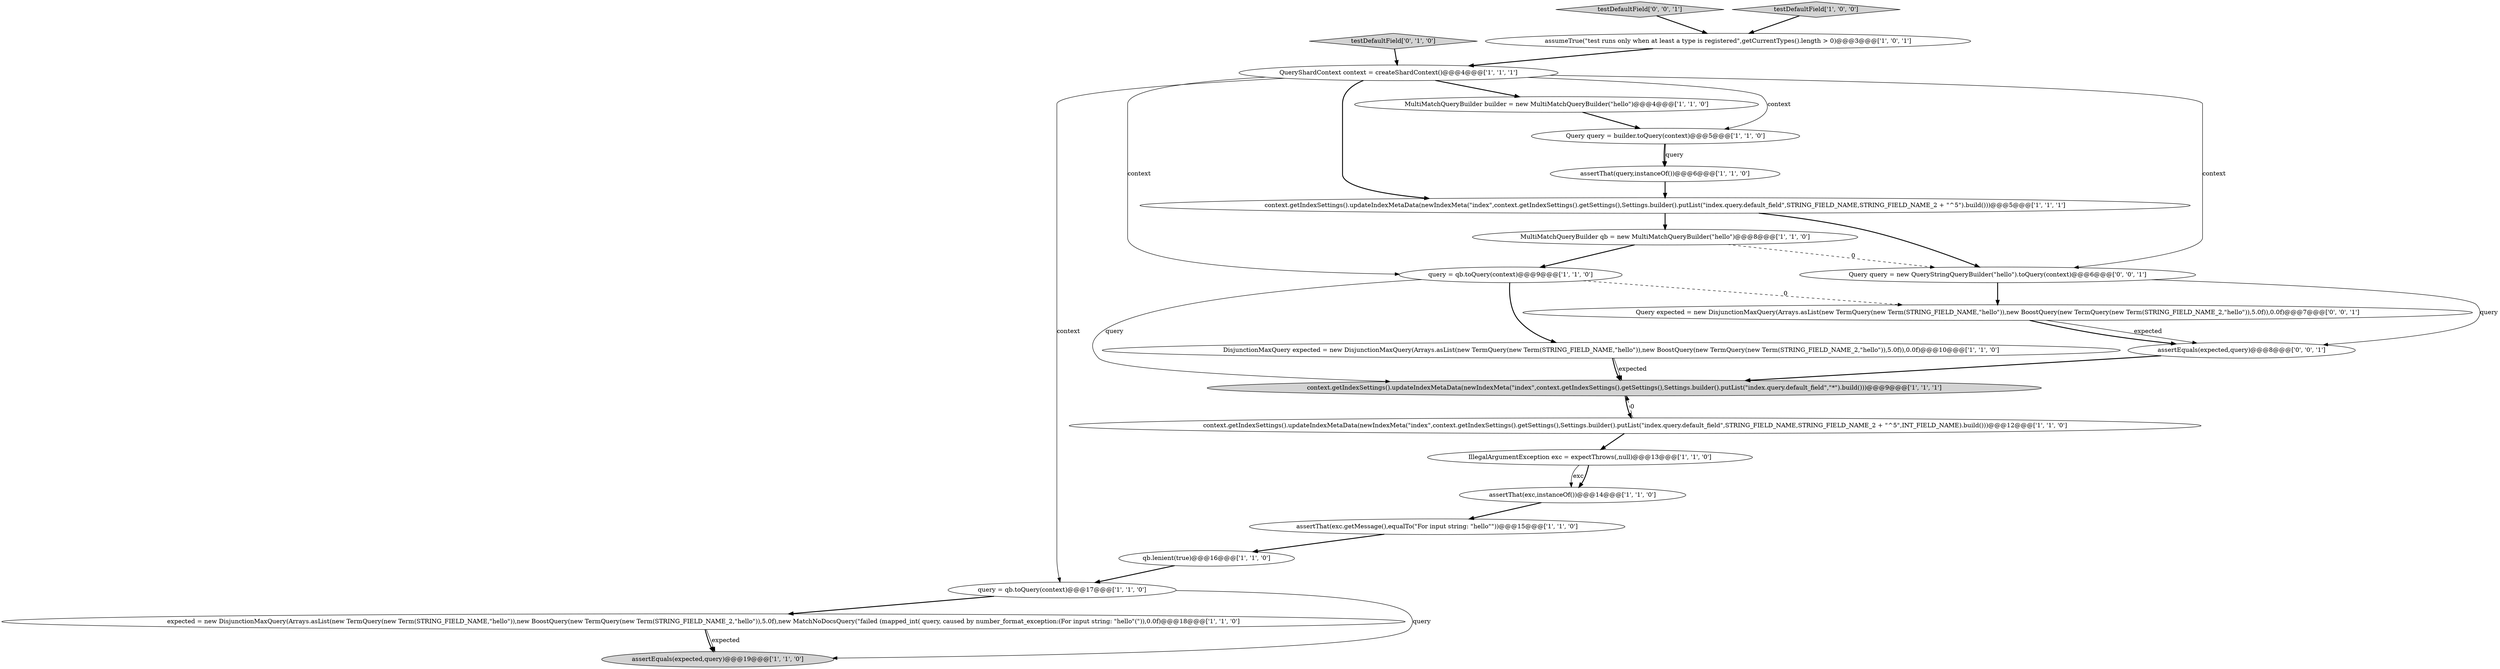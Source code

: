 digraph {
4 [style = filled, label = "IllegalArgumentException exc = expectThrows(,null)@@@13@@@['1', '1', '0']", fillcolor = white, shape = ellipse image = "AAA0AAABBB1BBB"];
14 [style = filled, label = "expected = new DisjunctionMaxQuery(Arrays.asList(new TermQuery(new Term(STRING_FIELD_NAME,\"hello\")),new BoostQuery(new TermQuery(new Term(STRING_FIELD_NAME_2,\"hello\")),5.0f),new MatchNoDocsQuery(\"failed (mapped_int( query, caused by number_format_exception:(For input string: \"hello\"(\")),0.0f)@@@18@@@['1', '1', '0']", fillcolor = white, shape = ellipse image = "AAA0AAABBB1BBB"];
9 [style = filled, label = "query = qb.toQuery(context)@@@17@@@['1', '1', '0']", fillcolor = white, shape = ellipse image = "AAA0AAABBB1BBB"];
7 [style = filled, label = "MultiMatchQueryBuilder qb = new MultiMatchQueryBuilder(\"hello\")@@@8@@@['1', '1', '0']", fillcolor = white, shape = ellipse image = "AAA0AAABBB1BBB"];
3 [style = filled, label = "context.getIndexSettings().updateIndexMetaData(newIndexMeta(\"index\",context.getIndexSettings().getSettings(),Settings.builder().putList(\"index.query.default_field\",STRING_FIELD_NAME,STRING_FIELD_NAME_2 + \"^5\",INT_FIELD_NAME).build()))@@@12@@@['1', '1', '0']", fillcolor = white, shape = ellipse image = "AAA0AAABBB1BBB"];
19 [style = filled, label = "testDefaultField['0', '1', '0']", fillcolor = lightgray, shape = diamond image = "AAA0AAABBB2BBB"];
8 [style = filled, label = "assertEquals(expected,query)@@@19@@@['1', '1', '0']", fillcolor = lightgray, shape = ellipse image = "AAA0AAABBB1BBB"];
20 [style = filled, label = "Query query = new QueryStringQueryBuilder(\"hello\").toQuery(context)@@@6@@@['0', '0', '1']", fillcolor = white, shape = ellipse image = "AAA0AAABBB3BBB"];
15 [style = filled, label = "QueryShardContext context = createShardContext()@@@4@@@['1', '1', '1']", fillcolor = white, shape = ellipse image = "AAA0AAABBB1BBB"];
22 [style = filled, label = "assertEquals(expected,query)@@@8@@@['0', '0', '1']", fillcolor = white, shape = ellipse image = "AAA0AAABBB3BBB"];
21 [style = filled, label = "testDefaultField['0', '0', '1']", fillcolor = lightgray, shape = diamond image = "AAA0AAABBB3BBB"];
6 [style = filled, label = "testDefaultField['1', '0', '0']", fillcolor = lightgray, shape = diamond image = "AAA0AAABBB1BBB"];
1 [style = filled, label = "DisjunctionMaxQuery expected = new DisjunctionMaxQuery(Arrays.asList(new TermQuery(new Term(STRING_FIELD_NAME,\"hello\")),new BoostQuery(new TermQuery(new Term(STRING_FIELD_NAME_2,\"hello\")),5.0f)),0.0f)@@@10@@@['1', '1', '0']", fillcolor = white, shape = ellipse image = "AAA0AAABBB1BBB"];
18 [style = filled, label = "assertThat(exc,instanceOf())@@@14@@@['1', '1', '0']", fillcolor = white, shape = ellipse image = "AAA0AAABBB1BBB"];
5 [style = filled, label = "MultiMatchQueryBuilder builder = new MultiMatchQueryBuilder(\"hello\")@@@4@@@['1', '1', '0']", fillcolor = white, shape = ellipse image = "AAA0AAABBB1BBB"];
12 [style = filled, label = "assertThat(exc.getMessage(),equalTo(\"For input string: \"hello\"\"))@@@15@@@['1', '1', '0']", fillcolor = white, shape = ellipse image = "AAA0AAABBB1BBB"];
10 [style = filled, label = "context.getIndexSettings().updateIndexMetaData(newIndexMeta(\"index\",context.getIndexSettings().getSettings(),Settings.builder().putList(\"index.query.default_field\",\"*\").build()))@@@9@@@['1', '1', '1']", fillcolor = lightgray, shape = ellipse image = "AAA0AAABBB1BBB"];
0 [style = filled, label = "assumeTrue(\"test runs only when at least a type is registered\",getCurrentTypes().length > 0)@@@3@@@['1', '0', '1']", fillcolor = white, shape = ellipse image = "AAA0AAABBB1BBB"];
13 [style = filled, label = "qb.lenient(true)@@@16@@@['1', '1', '0']", fillcolor = white, shape = ellipse image = "AAA0AAABBB1BBB"];
2 [style = filled, label = "query = qb.toQuery(context)@@@9@@@['1', '1', '0']", fillcolor = white, shape = ellipse image = "AAA0AAABBB1BBB"];
11 [style = filled, label = "assertThat(query,instanceOf())@@@6@@@['1', '1', '0']", fillcolor = white, shape = ellipse image = "AAA0AAABBB1BBB"];
16 [style = filled, label = "context.getIndexSettings().updateIndexMetaData(newIndexMeta(\"index\",context.getIndexSettings().getSettings(),Settings.builder().putList(\"index.query.default_field\",STRING_FIELD_NAME,STRING_FIELD_NAME_2 + \"^5\").build()))@@@5@@@['1', '1', '1']", fillcolor = white, shape = ellipse image = "AAA0AAABBB1BBB"];
17 [style = filled, label = "Query query = builder.toQuery(context)@@@5@@@['1', '1', '0']", fillcolor = white, shape = ellipse image = "AAA0AAABBB1BBB"];
23 [style = filled, label = "Query expected = new DisjunctionMaxQuery(Arrays.asList(new TermQuery(new Term(STRING_FIELD_NAME,\"hello\")),new BoostQuery(new TermQuery(new Term(STRING_FIELD_NAME_2,\"hello\")),5.0f)),0.0f)@@@7@@@['0', '0', '1']", fillcolor = white, shape = ellipse image = "AAA0AAABBB3BBB"];
2->23 [style = dashed, label="0"];
11->16 [style = bold, label=""];
15->2 [style = solid, label="context"];
15->20 [style = solid, label="context"];
21->0 [style = bold, label=""];
4->18 [style = solid, label="exc"];
1->10 [style = solid, label="expected"];
2->1 [style = bold, label=""];
23->22 [style = solid, label="expected"];
16->7 [style = bold, label=""];
18->12 [style = bold, label=""];
7->20 [style = dashed, label="0"];
10->3 [style = bold, label=""];
4->18 [style = bold, label=""];
6->0 [style = bold, label=""];
15->9 [style = solid, label="context"];
2->10 [style = solid, label="query"];
15->16 [style = bold, label=""];
5->17 [style = bold, label=""];
20->22 [style = solid, label="query"];
3->4 [style = bold, label=""];
17->11 [style = solid, label="query"];
0->15 [style = bold, label=""];
15->5 [style = bold, label=""];
12->13 [style = bold, label=""];
23->22 [style = bold, label=""];
20->23 [style = bold, label=""];
7->2 [style = bold, label=""];
15->17 [style = solid, label="context"];
22->10 [style = bold, label=""];
9->14 [style = bold, label=""];
14->8 [style = bold, label=""];
3->10 [style = dashed, label="0"];
13->9 [style = bold, label=""];
14->8 [style = solid, label="expected"];
9->8 [style = solid, label="query"];
19->15 [style = bold, label=""];
1->10 [style = bold, label=""];
16->20 [style = bold, label=""];
17->11 [style = bold, label=""];
}
